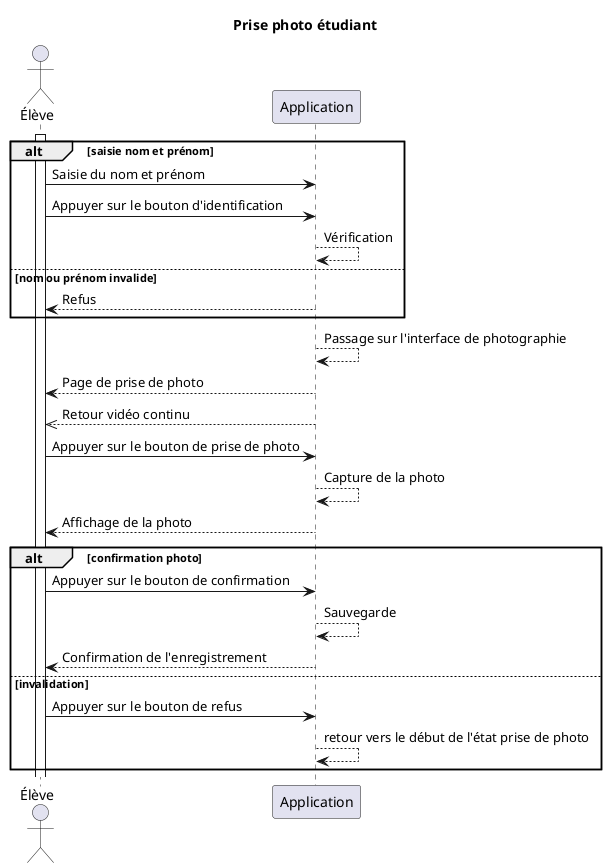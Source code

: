 @startuml etudiant_prend_photo
title Prise photo étudiant
actor Élève
activate Élève
alt saisie nom et prénom
     Élève-> Application: Saisie du nom et prénom
     Élève-> Application: Appuyer sur le bouton d'identification
     Application--> Application : Vérification
else nom ou prénom invalide
     Application--> Élève: Refus
end

Application--> Application : Passage sur l'interface de photographie
Application--> Élève: Page de prise de photo
Application-->> Élève: Retour vidéo continu

Élève-> Application: Appuyer sur le bouton de prise de photo
Application--> Application : Capture de la photo
Application--> Élève: Affichage de la photo


alt confirmation photo
     Élève-> Application: Appuyer sur le bouton de confirmation
     Application--> Application : Sauvegarde
     Application--> Élève: Confirmation de l'enregistrement
else invalidation
     Élève-> Application: Appuyer sur le bouton de refus
     Application--> Application : retour vers le début de l'état prise de photo
end
@enduml